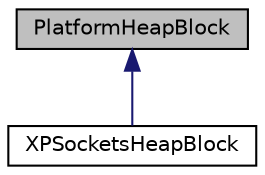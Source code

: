 digraph "PlatformHeapBlock"
{
  edge [fontname="Helvetica",fontsize="10",labelfontname="Helvetica",labelfontsize="10"];
  node [fontname="Helvetica",fontsize="10",shape=record];
  Node1 [label="PlatformHeapBlock",height=0.2,width=0.4,color="black", fillcolor="grey75", style="filled" fontcolor="black"];
  Node1 -> Node2 [dir="back",color="midnightblue",fontsize="10",style="solid",fontname="Helvetica"];
  Node2 [label="XPSocketsHeapBlock",height=0.2,width=0.4,color="black", fillcolor="white", style="filled",URL="$classRNReplicaNet_1_1XPSocketsHeapBlock.html"];
}
